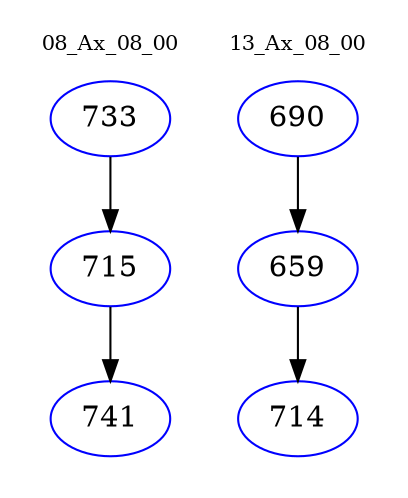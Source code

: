 digraph{
subgraph cluster_0 {
color = white
label = "08_Ax_08_00";
fontsize=10;
T0_733 [label="733", color="blue"]
T0_733 -> T0_715 [color="black"]
T0_715 [label="715", color="blue"]
T0_715 -> T0_741 [color="black"]
T0_741 [label="741", color="blue"]
}
subgraph cluster_1 {
color = white
label = "13_Ax_08_00";
fontsize=10;
T1_690 [label="690", color="blue"]
T1_690 -> T1_659 [color="black"]
T1_659 [label="659", color="blue"]
T1_659 -> T1_714 [color="black"]
T1_714 [label="714", color="blue"]
}
}

